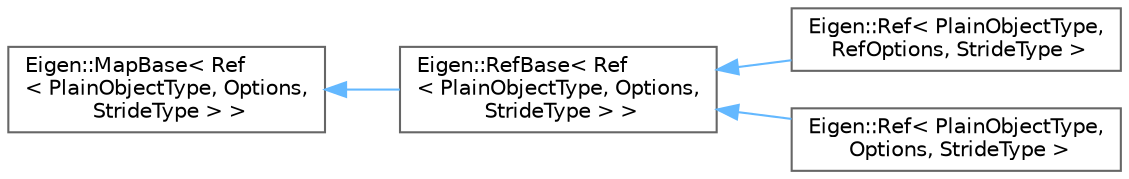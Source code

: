 digraph "类继承关系图"
{
 // LATEX_PDF_SIZE
  bgcolor="transparent";
  edge [fontname=Helvetica,fontsize=10,labelfontname=Helvetica,labelfontsize=10];
  node [fontname=Helvetica,fontsize=10,shape=box,height=0.2,width=0.4];
  rankdir="LR";
  Node0 [id="Node000000",label="Eigen::MapBase\< Ref\l\< PlainObjectType, Options,\l StrideType \> \>",height=0.2,width=0.4,color="grey40", fillcolor="white", style="filled",URL="$class_eigen_1_1_map_base.html",tooltip=" "];
  Node0 -> Node1 [id="edge4671_Node000000_Node000001",dir="back",color="steelblue1",style="solid",tooltip=" "];
  Node1 [id="Node000001",label="Eigen::RefBase\< Ref\l\< PlainObjectType, Options,\l StrideType \> \>",height=0.2,width=0.4,color="grey40", fillcolor="white", style="filled",URL="$class_eigen_1_1_ref_base.html",tooltip=" "];
  Node1 -> Node2 [id="edge4672_Node000001_Node000002",dir="back",color="steelblue1",style="solid",tooltip=" "];
  Node2 [id="Node000002",label="Eigen::Ref\< PlainObjectType,\l RefOptions, StrideType \>",height=0.2,width=0.4,color="grey40", fillcolor="white", style="filled",URL="$class_eigen_1_1_ref.html",tooltip=" "];
  Node1 -> Node3 [id="edge4673_Node000001_Node000003",dir="back",color="steelblue1",style="solid",tooltip=" "];
  Node3 [id="Node000003",label="Eigen::Ref\< PlainObjectType,\l Options, StrideType \>",height=0.2,width=0.4,color="grey40", fillcolor="white", style="filled",URL="$class_eigen_1_1_ref.html",tooltip="A matrix or vector expression mapping an existing expression"];
}
